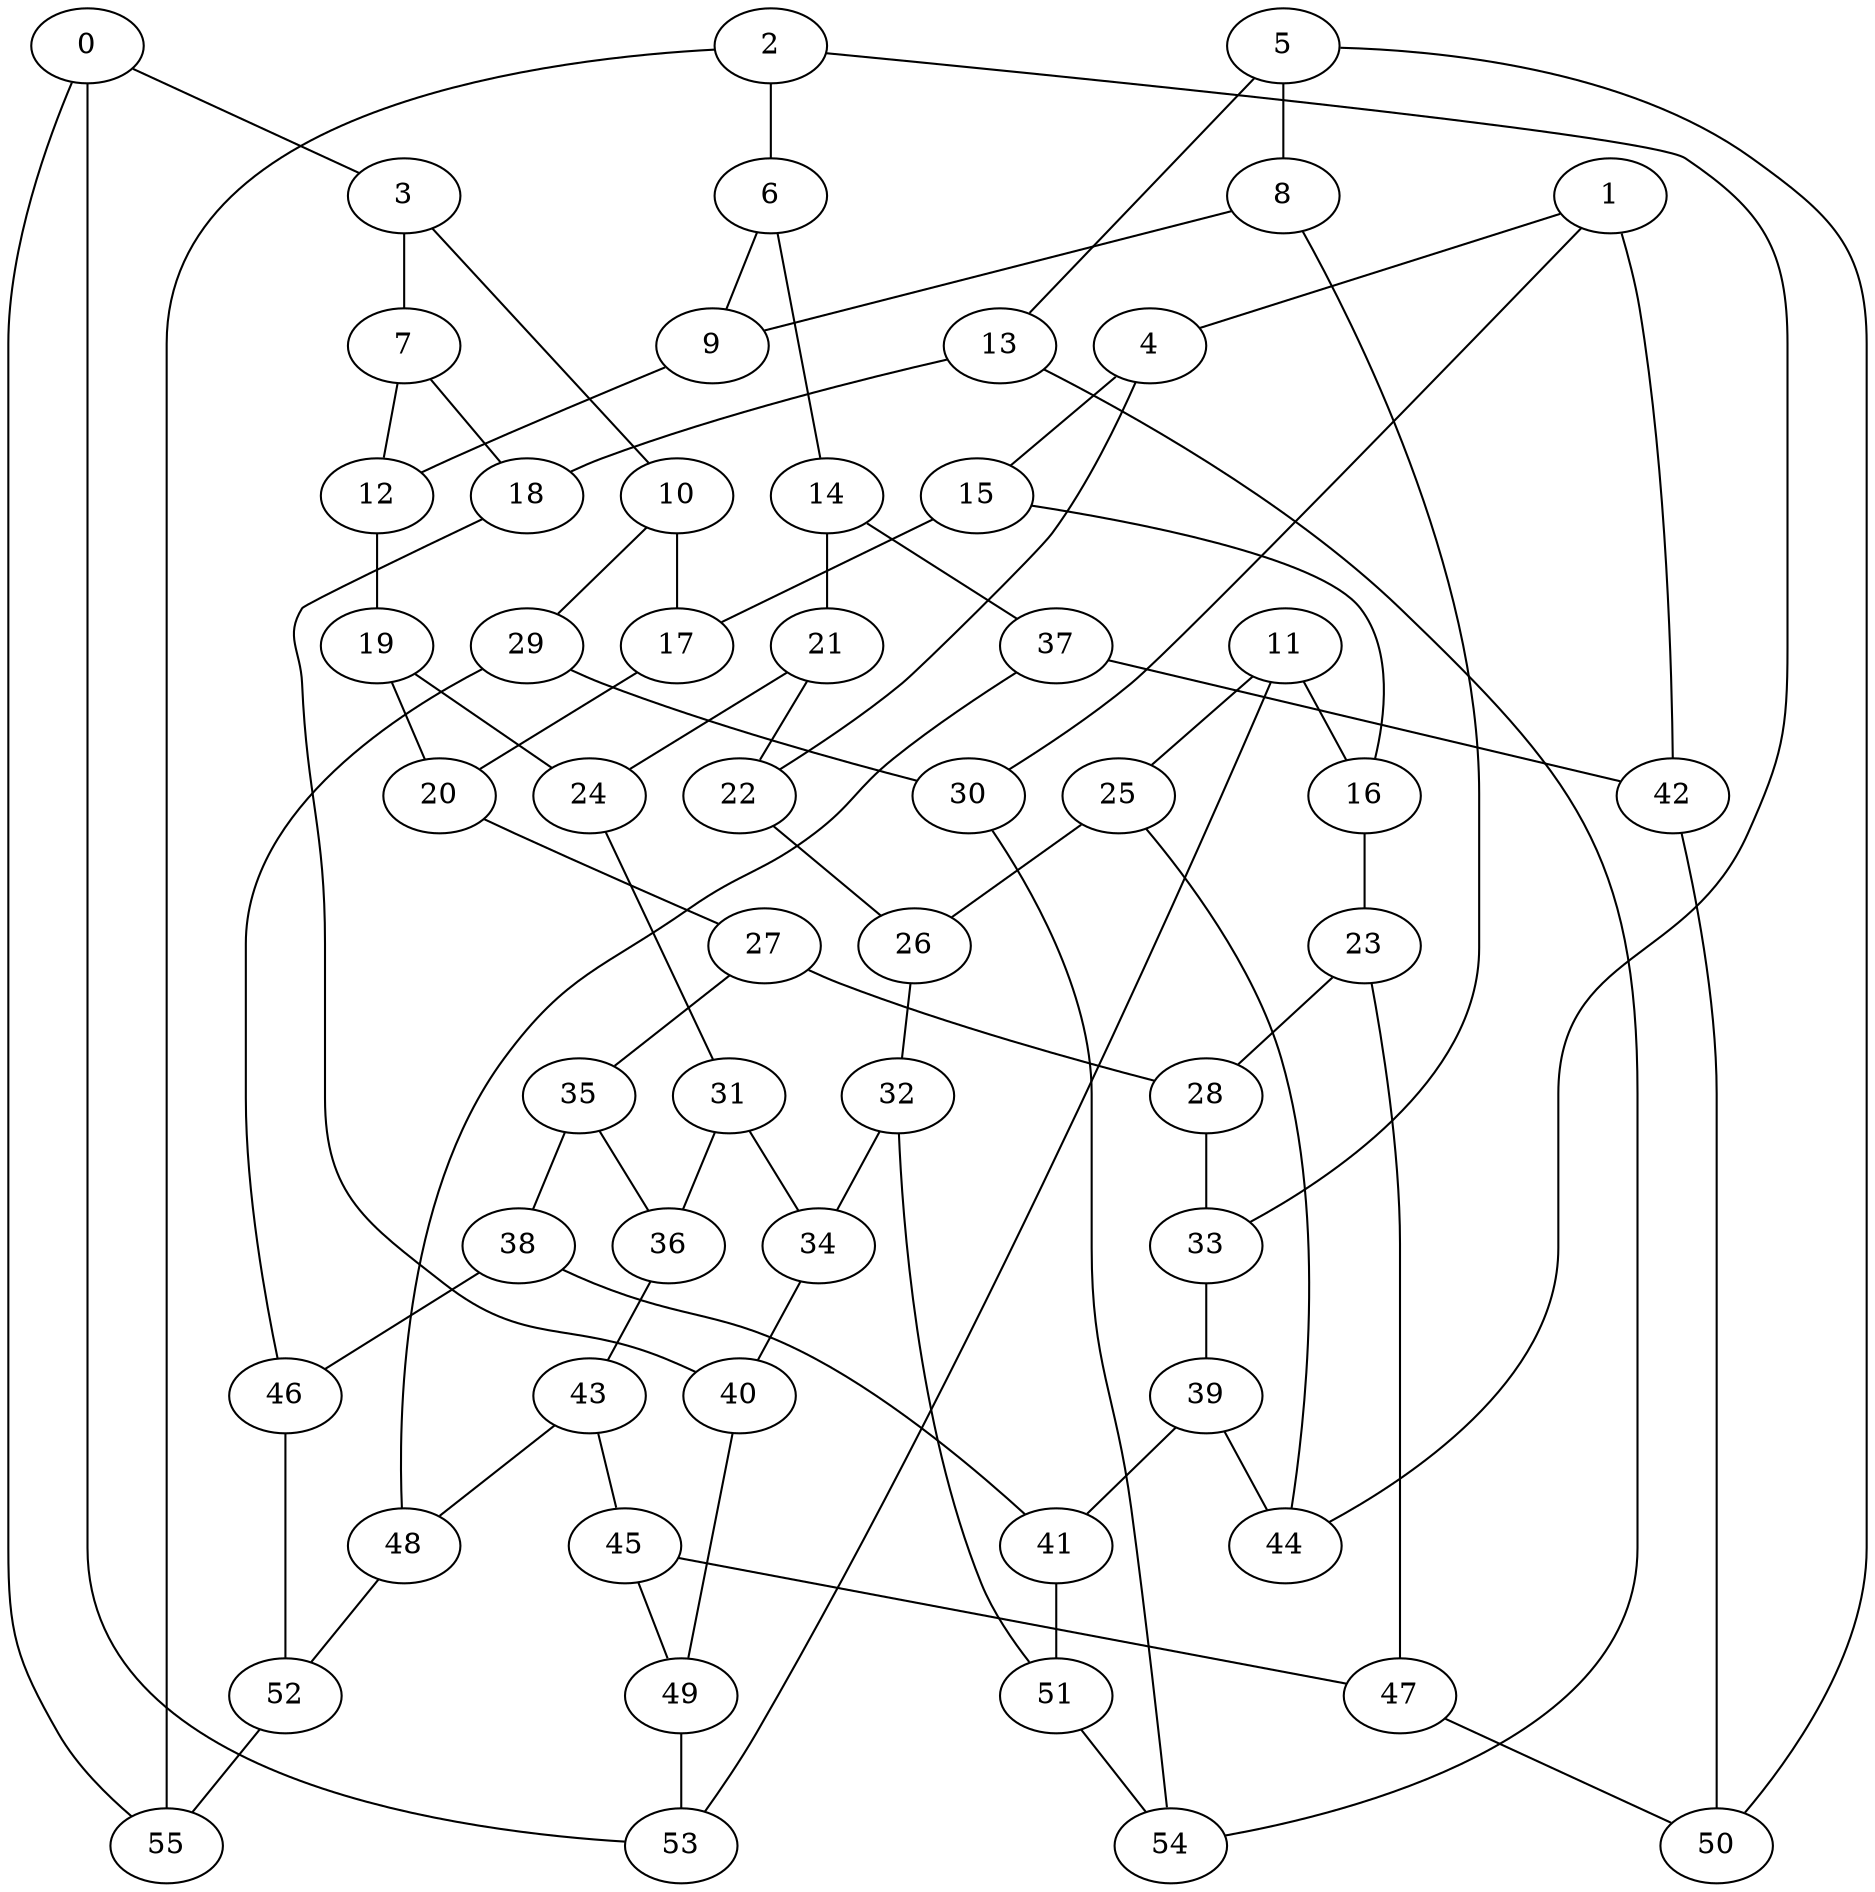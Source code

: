 graph g {0;1;2;3;4;5;6;7;8;9;10;11;12;13;14;15;16;17;18;19;20;21;22;23;24;25;26;27;28;29;30;31;32;33;34;35;36;37;38;39;40;41;42;43;44;45;46;47;48;49;50;51;52;53;54;55;0 -- 3;0 -- 53;0 -- 55;1 -- 4;1 -- 30;1 -- 42;2 -- 6;2 -- 44;2 -- 55;3 -- 7;3 -- 10;4 -- 15;4 -- 22;5 -- 8;5 -- 13;5 -- 50;6 -- 9;6 -- 14;7 -- 12;7 -- 18;8 -- 9;8 -- 33;9 -- 12;10 -- 17;10 -- 29;11 -- 16;11 -- 25;11 -- 53;12 -- 19;13 -- 18;13 -- 54;14 -- 21;14 -- 37;15 -- 16;15 -- 17;16 -- 23;17 -- 20;18 -- 40;19 -- 20;19 -- 24;20 -- 27;21 -- 22;21 -- 24;22 -- 26;23 -- 28;23 -- 47;24 -- 31;25 -- 26;25 -- 44;26 -- 32;27 -- 28;27 -- 35;28 -- 33;29 -- 30;29 -- 46;30 -- 54;31 -- 34;31 -- 36;32 -- 34;32 -- 51;33 -- 39;34 -- 40;35 -- 36;35 -- 38;36 -- 43;37 -- 42;37 -- 48;38 -- 41;38 -- 46;39 -- 41;39 -- 44;40 -- 49;41 -- 51;42 -- 50;43 -- 45;43 -- 48;45 -- 47;45 -- 49;46 -- 52;47 -- 50;48 -- 52;49 -- 53;51 -- 54;52 -- 55;}